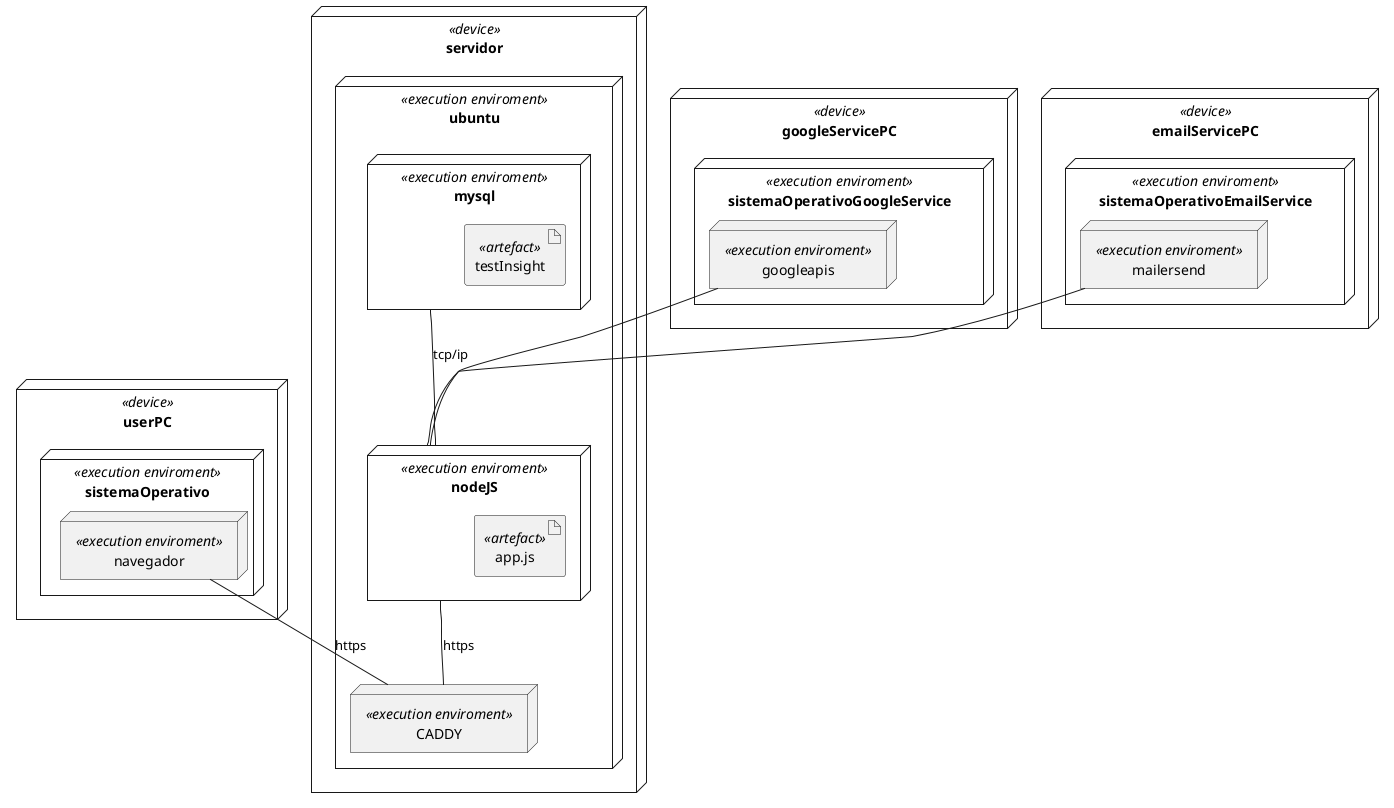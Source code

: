 @startuml Diagrama de Despliegue

node userPC <<device>>{
    node sistemaOperativo <<execution enviroment>>{
        node navegador <<execution enviroment>>{
        }
    }
}

node servidor <<device>>{
    node ubuntu <<execution enviroment>>{
        node mysql <<execution enviroment>>{
            artifact testInsight <<artefact>>
        }
        node nodeJS <<execution enviroment>>{
            artifact app.js <<artefact>>
        }
        node CADDY <<execution enviroment>>
        mysql -- nodeJS: tcp/ip
        nodeJS -- CADDY: https
    }
}

navegador -- CADDY : https

node googleServicePC <<device>>{
    node sistemaOperativoGoogleService <<execution enviroment>>{
        node googleapis <<execution enviroment>>{

        }
    }
}

googleapis -- nodeJS


node emailServicePC <<device>>{
    node sistemaOperativoEmailService <<execution enviroment>>{
        node mailersend <<execution enviroment>>{

        }
    }
}

mailersend -- nodeJS

@enduml
